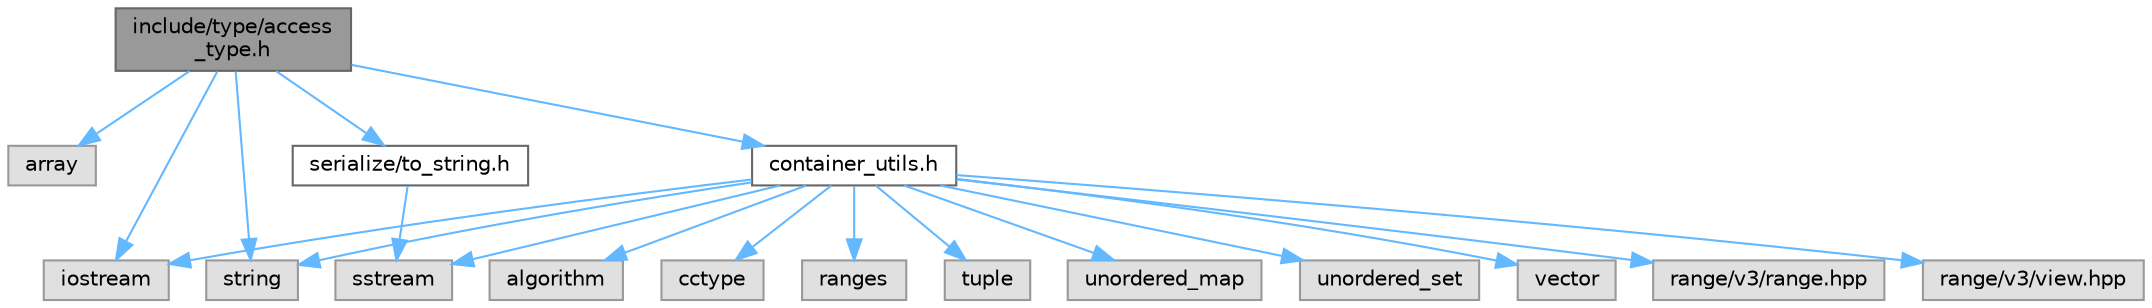 digraph "include/type/access_type.h"
{
 // LATEX_PDF_SIZE
  bgcolor="transparent";
  edge [fontname=Helvetica,fontsize=10,labelfontname=Helvetica,labelfontsize=10];
  node [fontname=Helvetica,fontsize=10,shape=box,height=0.2,width=0.4];
  Node1 [label="include/type/access\l_type.h",height=0.2,width=0.4,color="gray40", fillcolor="grey60", style="filled", fontcolor="black",tooltip=" "];
  Node1 -> Node2 [color="steelblue1",style="solid"];
  Node2 [label="array",height=0.2,width=0.4,color="grey60", fillcolor="#E0E0E0", style="filled",tooltip=" "];
  Node1 -> Node3 [color="steelblue1",style="solid"];
  Node3 [label="iostream",height=0.2,width=0.4,color="grey60", fillcolor="#E0E0E0", style="filled",tooltip=" "];
  Node1 -> Node4 [color="steelblue1",style="solid"];
  Node4 [label="string",height=0.2,width=0.4,color="grey60", fillcolor="#E0E0E0", style="filled",tooltip=" "];
  Node1 -> Node5 [color="steelblue1",style="solid"];
  Node5 [label="container_utils.h",height=0.2,width=0.4,color="grey40", fillcolor="white", style="filled",URL="$container__utils_8h.html",tooltip=" "];
  Node5 -> Node6 [color="steelblue1",style="solid"];
  Node6 [label="algorithm",height=0.2,width=0.4,color="grey60", fillcolor="#E0E0E0", style="filled",tooltip=" "];
  Node5 -> Node7 [color="steelblue1",style="solid"];
  Node7 [label="cctype",height=0.2,width=0.4,color="grey60", fillcolor="#E0E0E0", style="filled",tooltip=" "];
  Node5 -> Node3 [color="steelblue1",style="solid"];
  Node5 -> Node8 [color="steelblue1",style="solid"];
  Node8 [label="ranges",height=0.2,width=0.4,color="grey60", fillcolor="#E0E0E0", style="filled",tooltip=" "];
  Node5 -> Node9 [color="steelblue1",style="solid"];
  Node9 [label="sstream",height=0.2,width=0.4,color="grey60", fillcolor="#E0E0E0", style="filled",tooltip=" "];
  Node5 -> Node4 [color="steelblue1",style="solid"];
  Node5 -> Node10 [color="steelblue1",style="solid"];
  Node10 [label="tuple",height=0.2,width=0.4,color="grey60", fillcolor="#E0E0E0", style="filled",tooltip=" "];
  Node5 -> Node11 [color="steelblue1",style="solid"];
  Node11 [label="unordered_map",height=0.2,width=0.4,color="grey60", fillcolor="#E0E0E0", style="filled",tooltip=" "];
  Node5 -> Node12 [color="steelblue1",style="solid"];
  Node12 [label="unordered_set",height=0.2,width=0.4,color="grey60", fillcolor="#E0E0E0", style="filled",tooltip=" "];
  Node5 -> Node13 [color="steelblue1",style="solid"];
  Node13 [label="vector",height=0.2,width=0.4,color="grey60", fillcolor="#E0E0E0", style="filled",tooltip=" "];
  Node5 -> Node14 [color="steelblue1",style="solid"];
  Node14 [label="range/v3/range.hpp",height=0.2,width=0.4,color="grey60", fillcolor="#E0E0E0", style="filled",tooltip=" "];
  Node5 -> Node15 [color="steelblue1",style="solid"];
  Node15 [label="range/v3/view.hpp",height=0.2,width=0.4,color="grey60", fillcolor="#E0E0E0", style="filled",tooltip=" "];
  Node1 -> Node16 [color="steelblue1",style="solid"];
  Node16 [label="serialize/to_string.h",height=0.2,width=0.4,color="grey40", fillcolor="white", style="filled",URL="$to__string_8h.html",tooltip=" "];
  Node16 -> Node9 [color="steelblue1",style="solid"];
}
